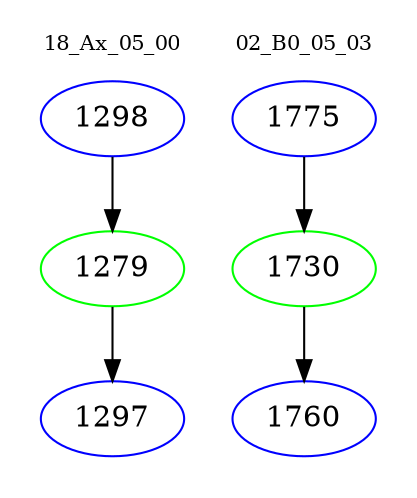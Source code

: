 digraph{
subgraph cluster_0 {
color = white
label = "18_Ax_05_00";
fontsize=10;
T0_1298 [label="1298", color="blue"]
T0_1298 -> T0_1279 [color="black"]
T0_1279 [label="1279", color="green"]
T0_1279 -> T0_1297 [color="black"]
T0_1297 [label="1297", color="blue"]
}
subgraph cluster_1 {
color = white
label = "02_B0_05_03";
fontsize=10;
T1_1775 [label="1775", color="blue"]
T1_1775 -> T1_1730 [color="black"]
T1_1730 [label="1730", color="green"]
T1_1730 -> T1_1760 [color="black"]
T1_1760 [label="1760", color="blue"]
}
}
